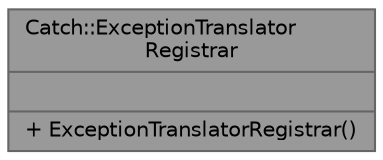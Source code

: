 digraph "Catch::ExceptionTranslatorRegistrar"
{
 // LATEX_PDF_SIZE
  bgcolor="transparent";
  edge [fontname=Helvetica,fontsize=10,labelfontname=Helvetica,labelfontsize=10];
  node [fontname=Helvetica,fontsize=10,shape=box,height=0.2,width=0.4];
  Node1 [shape=record,label="{Catch::ExceptionTranslator\lRegistrar\n||+ ExceptionTranslatorRegistrar()\l}",height=0.2,width=0.4,color="gray40", fillcolor="grey60", style="filled", fontcolor="black",tooltip=" "];
}
